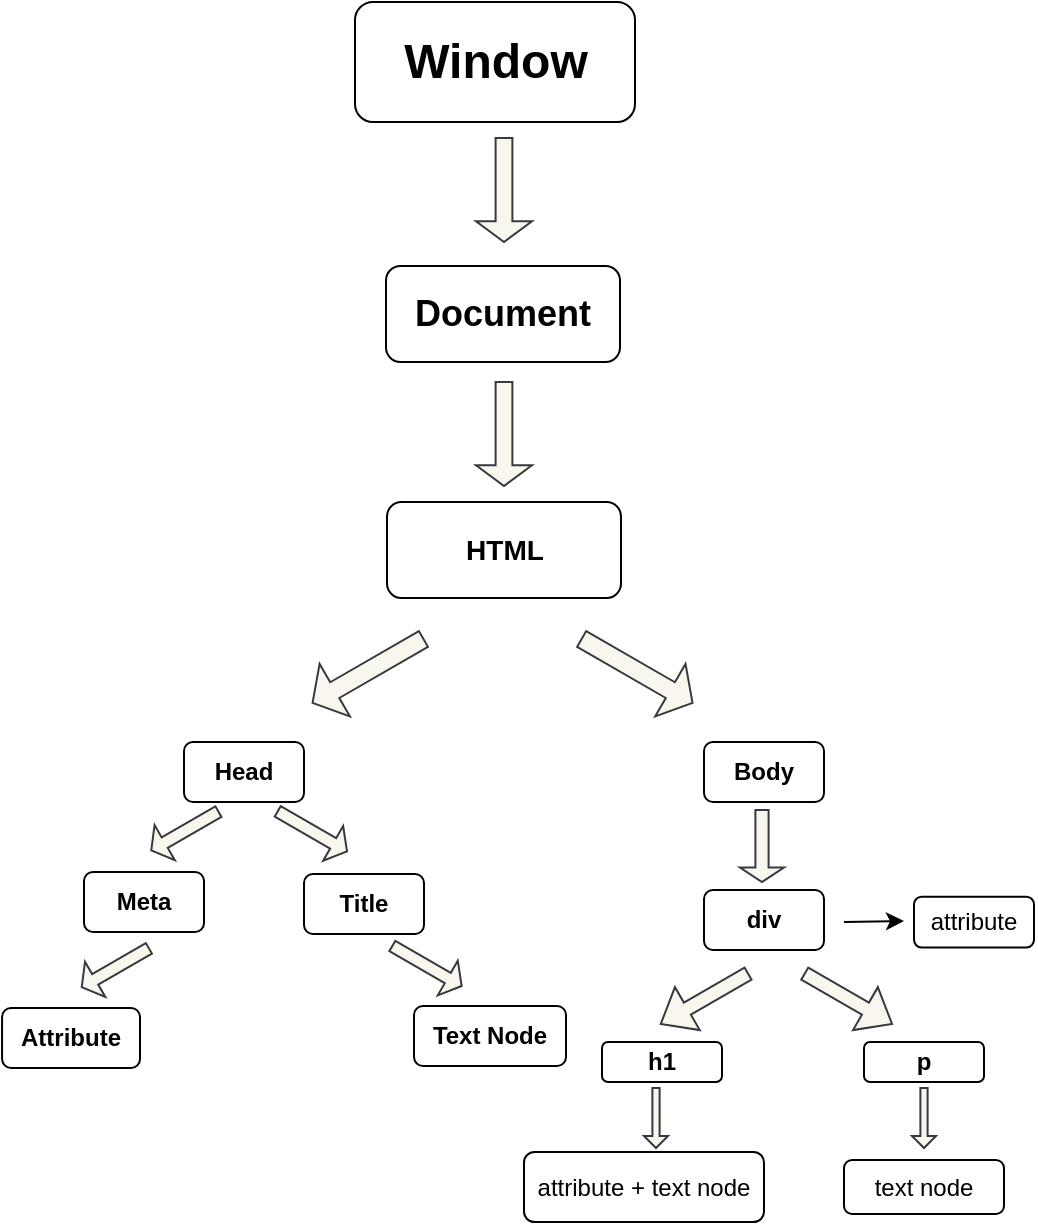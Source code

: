 <mxfile>
    <diagram id="njhabnpzbOy_R2f52Ezs" name="Page-1">
        <mxGraphModel dx="662" dy="475" grid="1" gridSize="10" guides="1" tooltips="1" connect="1" arrows="1" fold="1" page="1" pageScale="1" pageWidth="850" pageHeight="1100" math="0" shadow="0">
            <root>
                <mxCell id="0"/>
                <mxCell id="1" parent="0"/>
                <mxCell id="2" value="&lt;h1&gt;Window&lt;/h1&gt;" style="rounded=1;whiteSpace=wrap;html=1;" vertex="1" parent="1">
                    <mxGeometry x="265.5" y="20" width="140" height="60" as="geometry"/>
                </mxCell>
                <mxCell id="3" value="&lt;h2&gt;Document&lt;/h2&gt;" style="rounded=1;whiteSpace=wrap;html=1;" vertex="1" parent="1">
                    <mxGeometry x="281" y="152" width="117" height="48" as="geometry"/>
                </mxCell>
                <mxCell id="4" value="" style="shape=singleArrow;direction=south;whiteSpace=wrap;html=1;fillColor=#f9f7ed;strokeColor=#36393d;" vertex="1" parent="1">
                    <mxGeometry x="326" y="88" width="28" height="52" as="geometry"/>
                </mxCell>
                <mxCell id="7" value="" style="shape=singleArrow;direction=south;whiteSpace=wrap;html=1;fillColor=#f9f7ed;strokeColor=#36393d;" vertex="1" parent="1">
                    <mxGeometry x="326" y="210" width="28" height="52" as="geometry"/>
                </mxCell>
                <mxCell id="11" value="&lt;h3&gt;HTML&lt;/h3&gt;" style="rounded=1;whiteSpace=wrap;html=1;" vertex="1" parent="1">
                    <mxGeometry x="281.5" y="270" width="117" height="48" as="geometry"/>
                </mxCell>
                <mxCell id="12" value="&lt;h4&gt;Head&lt;/h4&gt;" style="rounded=1;whiteSpace=wrap;html=1;" vertex="1" parent="1">
                    <mxGeometry x="180" y="390" width="60" height="30" as="geometry"/>
                </mxCell>
                <mxCell id="13" value="&lt;h4&gt;Body&lt;/h4&gt;" style="rounded=1;whiteSpace=wrap;html=1;" vertex="1" parent="1">
                    <mxGeometry x="440" y="390" width="60" height="30" as="geometry"/>
                </mxCell>
                <mxCell id="14" value="" style="shape=singleArrow;whiteSpace=wrap;html=1;rotation=30;fillColor=#f9f7ed;strokeColor=#36393d;" vertex="1" parent="1">
                    <mxGeometry x="374.55" y="339.31" width="64" height="30.3" as="geometry"/>
                </mxCell>
                <mxCell id="17" value="" style="shape=singleArrow;whiteSpace=wrap;html=1;rotation=-210;fillColor=#f9f7ed;strokeColor=#36393d;" vertex="1" parent="1">
                    <mxGeometry x="240" y="339.31" width="64" height="30.3" as="geometry"/>
                </mxCell>
                <mxCell id="18" value="" style="shape=singleArrow;whiteSpace=wrap;html=1;rotation=-210;fillColor=#f9f7ed;strokeColor=#36393d;" vertex="1" parent="1">
                    <mxGeometry x="161.04" y="424.36" width="38.77" height="20.3" as="geometry"/>
                </mxCell>
                <mxCell id="19" value="" style="shape=singleArrow;whiteSpace=wrap;html=1;rotation=30;fillColor=#f9f7ed;strokeColor=#36393d;" vertex="1" parent="1">
                    <mxGeometry x="224.18" y="424.69" width="40" height="20" as="geometry"/>
                </mxCell>
                <mxCell id="20" value="&lt;h4&gt;Meta&lt;/h4&gt;" style="rounded=1;whiteSpace=wrap;html=1;" vertex="1" parent="1">
                    <mxGeometry x="130" y="455" width="60" height="30" as="geometry"/>
                </mxCell>
                <mxCell id="21" value="&lt;h4&gt;Title&lt;/h4&gt;" style="rounded=1;whiteSpace=wrap;html=1;" vertex="1" parent="1">
                    <mxGeometry x="240" y="456" width="60" height="30" as="geometry"/>
                </mxCell>
                <mxCell id="22" value="" style="shape=singleArrow;whiteSpace=wrap;html=1;rotation=30;fillColor=#f9f7ed;strokeColor=#36393d;" vertex="1" parent="1">
                    <mxGeometry x="281.5" y="492" width="40" height="20" as="geometry"/>
                </mxCell>
                <mxCell id="23" value="&lt;h4&gt;Text Node&lt;/h4&gt;" style="rounded=1;whiteSpace=wrap;html=1;" vertex="1" parent="1">
                    <mxGeometry x="295" y="522" width="76" height="30" as="geometry"/>
                </mxCell>
                <mxCell id="24" value="" style="shape=singleArrow;whiteSpace=wrap;html=1;rotation=-210;fillColor=#f9f7ed;strokeColor=#36393d;" vertex="1" parent="1">
                    <mxGeometry x="126.27" y="492.7" width="38.77" height="20.3" as="geometry"/>
                </mxCell>
                <mxCell id="26" value="&lt;h4&gt;Attribute&lt;/h4&gt;" style="rounded=1;whiteSpace=wrap;html=1;" vertex="1" parent="1">
                    <mxGeometry x="89.04" y="523" width="68.96" height="30" as="geometry"/>
                </mxCell>
                <mxCell id="27" value="&lt;h4&gt;div&lt;/h4&gt;" style="rounded=1;whiteSpace=wrap;html=1;" vertex="1" parent="1">
                    <mxGeometry x="440" y="464" width="60" height="30" as="geometry"/>
                </mxCell>
                <mxCell id="28" value="" style="shape=singleArrow;direction=south;whiteSpace=wrap;html=1;fillColor=#f9f7ed;strokeColor=#36393d;" vertex="1" parent="1">
                    <mxGeometry x="458" y="424" width="22" height="36" as="geometry"/>
                </mxCell>
                <mxCell id="31" value="" style="shape=singleArrow;whiteSpace=wrap;html=1;rotation=30;fillColor=#f9f7ed;strokeColor=#36393d;arrowWidth=0.283;arrowSize=0.305;" vertex="1" parent="1">
                    <mxGeometry x="487" y="506" width="50.4" height="24.8" as="geometry"/>
                </mxCell>
                <mxCell id="33" value="&lt;h4&gt;h1&lt;/h4&gt;" style="rounded=1;whiteSpace=wrap;html=1;" vertex="1" parent="1">
                    <mxGeometry x="389" y="540" width="60" height="20" as="geometry"/>
                </mxCell>
                <mxCell id="34" value="" style="shape=singleArrow;whiteSpace=wrap;html=1;rotation=-210;fillColor=#f9f7ed;strokeColor=#36393d;arrowWidth=0.283;arrowSize=0.305;" vertex="1" parent="1">
                    <mxGeometry x="415" y="506" width="50.4" height="24.8" as="geometry"/>
                </mxCell>
                <mxCell id="36" value="&lt;h4&gt;p&lt;/h4&gt;" style="rounded=1;whiteSpace=wrap;html=1;" vertex="1" parent="1">
                    <mxGeometry x="520" y="540" width="60" height="20" as="geometry"/>
                </mxCell>
                <mxCell id="41" value="" style="endArrow=classic;html=1;fontFamily=Helvetica;fontSize=12;fontColor=default;" edge="1" parent="1">
                    <mxGeometry relative="1" as="geometry">
                        <mxPoint x="510" y="480" as="sourcePoint"/>
                        <mxPoint x="540" y="479.5" as="targetPoint"/>
                    </mxGeometry>
                </mxCell>
                <mxCell id="43" value="attribute" style="whiteSpace=wrap;html=1;rounded=1;strokeColor=default;fontFamily=Helvetica;fontSize=12;fontColor=default;fillColor=default;" vertex="1" parent="1">
                    <mxGeometry x="545" y="467.36" width="60" height="25.34" as="geometry"/>
                </mxCell>
                <mxCell id="46" value="attribute + text node" style="rounded=1;whiteSpace=wrap;html=1;" vertex="1" parent="1">
                    <mxGeometry x="350" y="595" width="120" height="35" as="geometry"/>
                </mxCell>
                <mxCell id="47" value="" style="shape=singleArrow;direction=south;whiteSpace=wrap;html=1;fillColor=#f9f7ed;strokeColor=#36393d;" vertex="1" parent="1">
                    <mxGeometry x="410" y="563" width="12" height="30" as="geometry"/>
                </mxCell>
                <mxCell id="48" value="text node" style="rounded=1;whiteSpace=wrap;html=1;" vertex="1" parent="1">
                    <mxGeometry x="510" y="599" width="80" height="27" as="geometry"/>
                </mxCell>
                <mxCell id="50" value="" style="shape=singleArrow;direction=south;whiteSpace=wrap;html=1;fillColor=#f9f7ed;strokeColor=#36393d;" vertex="1" parent="1">
                    <mxGeometry x="544" y="563" width="12" height="30" as="geometry"/>
                </mxCell>
            </root>
        </mxGraphModel>
    </diagram>
</mxfile>